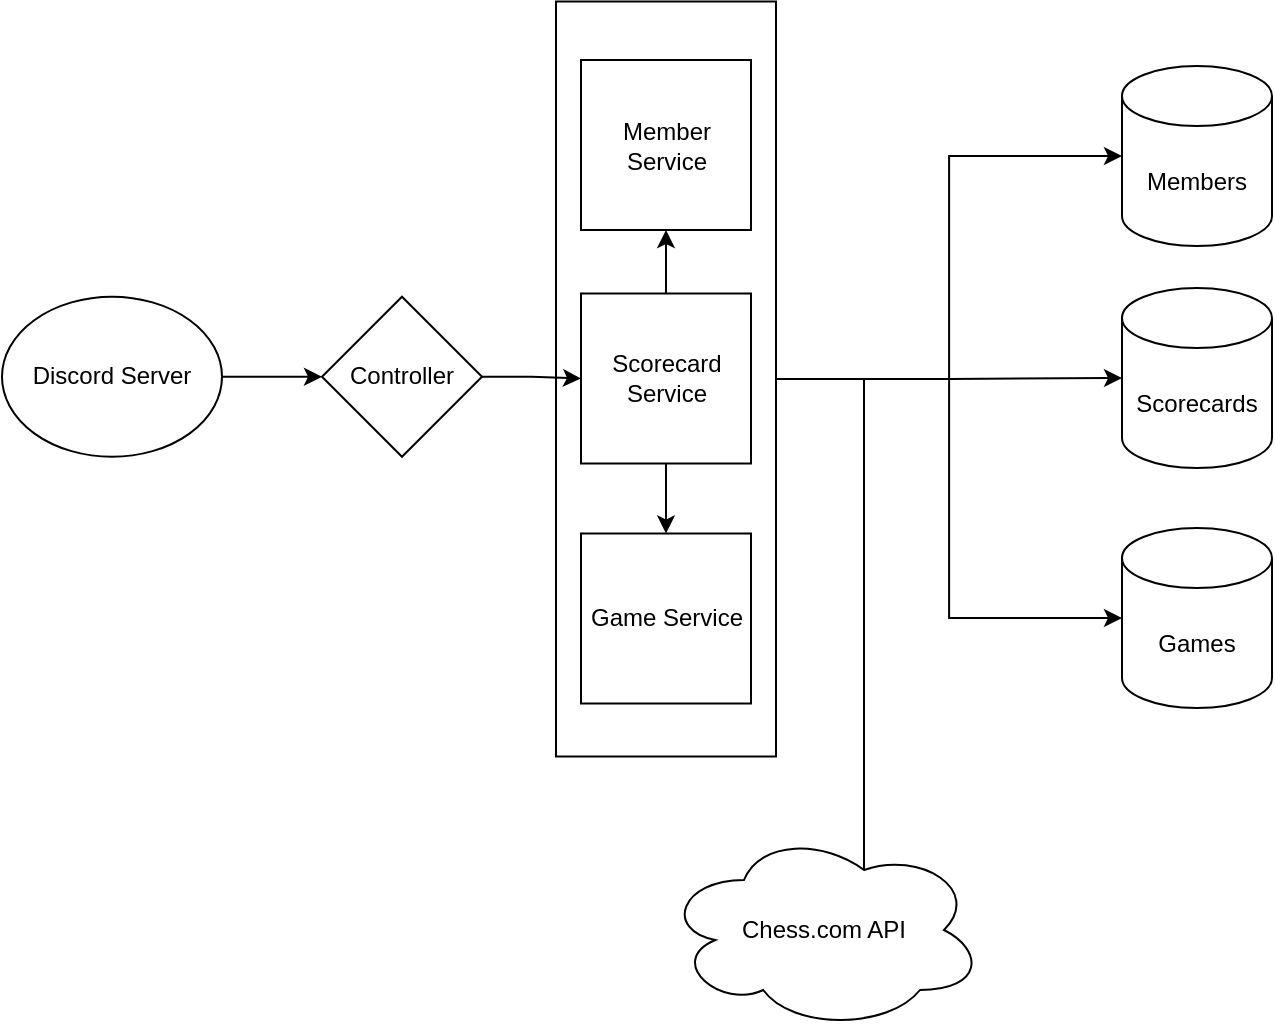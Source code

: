 <mxfile version="14.2.9" type="github"><diagram name="Page-1" id="c7558073-3199-34d8-9f00-42111426c3f3"><mxGraphModel dx="1426" dy="905" grid="1" gridSize="10" guides="1" tooltips="1" connect="1" arrows="1" fold="1" page="1" pageScale="1" pageWidth="826" pageHeight="1169" background="#ffffff" math="0" shadow="0"><root><mxCell id="0"/><mxCell id="1" parent="0"/><mxCell id="vf9vTdB66Ux0jYDctxN9-131" style="edgeStyle=orthogonalEdgeStyle;rounded=0;orthogonalLoop=1;jettySize=auto;html=1;exitX=0.5;exitY=1;exitDx=0;exitDy=0;entryX=0;entryY=0.5;entryDx=0;entryDy=0;entryPerimeter=0;" edge="1" parent="1" source="vf9vTdB66Ux0jYDctxN9-128" target="vf9vTdB66Ux0jYDctxN9-97"><mxGeometry relative="1" as="geometry"/></mxCell><mxCell id="vf9vTdB66Ux0jYDctxN9-132" style="edgeStyle=orthogonalEdgeStyle;rounded=0;orthogonalLoop=1;jettySize=auto;html=1;exitX=0.5;exitY=1;exitDx=0;exitDy=0;entryX=0;entryY=0.5;entryDx=0;entryDy=0;entryPerimeter=0;" edge="1" parent="1" source="vf9vTdB66Ux0jYDctxN9-128" target="vf9vTdB66Ux0jYDctxN9-98"><mxGeometry relative="1" as="geometry"/></mxCell><mxCell id="vf9vTdB66Ux0jYDctxN9-133" style="edgeStyle=orthogonalEdgeStyle;rounded=0;orthogonalLoop=1;jettySize=auto;html=1;exitX=0.5;exitY=1;exitDx=0;exitDy=0;entryX=0;entryY=0.5;entryDx=0;entryDy=0;entryPerimeter=0;" edge="1" parent="1" source="vf9vTdB66Ux0jYDctxN9-128" target="vf9vTdB66Ux0jYDctxN9-99"><mxGeometry relative="1" as="geometry"/></mxCell><mxCell id="vf9vTdB66Ux0jYDctxN9-134" style="edgeStyle=orthogonalEdgeStyle;rounded=0;orthogonalLoop=1;jettySize=auto;html=1;exitX=0.5;exitY=1;exitDx=0;exitDy=0;entryX=0.625;entryY=0.3;entryDx=0;entryDy=0;entryPerimeter=0;" edge="1" parent="1" source="vf9vTdB66Ux0jYDctxN9-128" target="vf9vTdB66Ux0jYDctxN9-108"><mxGeometry relative="1" as="geometry"/></mxCell><mxCell id="vf9vTdB66Ux0jYDctxN9-128" value="" style="rounded=0;whiteSpace=wrap;html=1;rotation=-90;" vertex="1" parent="1"><mxGeometry x="213.25" y="334.5" width="377.5" height="110" as="geometry"/></mxCell><mxCell id="vf9vTdB66Ux0jYDctxN9-97" value="Scorecards" style="shape=cylinder3;whiteSpace=wrap;html=1;boundedLbl=1;backgroundOutline=1;size=15;" vertex="1" parent="1"><mxGeometry x="630" y="344" width="75" height="90" as="geometry"/></mxCell><mxCell id="vf9vTdB66Ux0jYDctxN9-98" value="Members" style="shape=cylinder3;whiteSpace=wrap;html=1;boundedLbl=1;backgroundOutline=1;size=15;" vertex="1" parent="1"><mxGeometry x="630" y="233" width="75" height="90" as="geometry"/></mxCell><mxCell id="vf9vTdB66Ux0jYDctxN9-99" value="Games" style="shape=cylinder3;whiteSpace=wrap;html=1;boundedLbl=1;backgroundOutline=1;size=15;" vertex="1" parent="1"><mxGeometry x="630" y="464" width="75" height="90" as="geometry"/></mxCell><mxCell id="vf9vTdB66Ux0jYDctxN9-119" style="edgeStyle=orthogonalEdgeStyle;rounded=0;orthogonalLoop=1;jettySize=auto;html=1;exitX=0.5;exitY=0;exitDx=0;exitDy=0;entryX=0.5;entryY=1;entryDx=0;entryDy=0;" edge="1" parent="1" source="vf9vTdB66Ux0jYDctxN9-100" target="vf9vTdB66Ux0jYDctxN9-105"><mxGeometry relative="1" as="geometry"/></mxCell><mxCell id="vf9vTdB66Ux0jYDctxN9-126" style="edgeStyle=orthogonalEdgeStyle;rounded=0;orthogonalLoop=1;jettySize=auto;html=1;exitX=0.5;exitY=1;exitDx=0;exitDy=0;entryX=0.5;entryY=0;entryDx=0;entryDy=0;" edge="1" parent="1" source="vf9vTdB66Ux0jYDctxN9-100" target="vf9vTdB66Ux0jYDctxN9-107"><mxGeometry relative="1" as="geometry"/></mxCell><mxCell id="vf9vTdB66Ux0jYDctxN9-100" value="Scorecard Service" style="whiteSpace=wrap;html=1;aspect=fixed;" vertex="1" parent="1"><mxGeometry x="359.5" y="346.75" width="85" height="85" as="geometry"/></mxCell><mxCell id="vf9vTdB66Ux0jYDctxN9-105" value="Member&lt;br&gt;Service" style="whiteSpace=wrap;html=1;aspect=fixed;" vertex="1" parent="1"><mxGeometry x="359.5" y="230" width="85" height="85" as="geometry"/></mxCell><mxCell id="vf9vTdB66Ux0jYDctxN9-107" value="Game Service" style="whiteSpace=wrap;html=1;aspect=fixed;" vertex="1" parent="1"><mxGeometry x="359.5" y="466.75" width="85" height="85" as="geometry"/></mxCell><mxCell id="vf9vTdB66Ux0jYDctxN9-108" value="Chess.com API" style="ellipse;shape=cloud;whiteSpace=wrap;html=1;" vertex="1" parent="1"><mxGeometry x="401" y="615" width="160" height="100" as="geometry"/></mxCell><mxCell id="vf9vTdB66Ux0jYDctxN9-118" style="edgeStyle=orthogonalEdgeStyle;rounded=0;orthogonalLoop=1;jettySize=auto;html=1;exitX=1;exitY=0.5;exitDx=0;exitDy=0;entryX=0;entryY=0.5;entryDx=0;entryDy=0;" edge="1" parent="1" source="vf9vTdB66Ux0jYDctxN9-110" target="vf9vTdB66Ux0jYDctxN9-113"><mxGeometry relative="1" as="geometry"/></mxCell><mxCell id="vf9vTdB66Ux0jYDctxN9-110" value="Discord Server" style="ellipse;whiteSpace=wrap;html=1;" vertex="1" parent="1"><mxGeometry x="70" y="348.38" width="110" height="80" as="geometry"/></mxCell><mxCell id="vf9vTdB66Ux0jYDctxN9-116" style="edgeStyle=orthogonalEdgeStyle;rounded=0;orthogonalLoop=1;jettySize=auto;html=1;exitX=1;exitY=0.5;exitDx=0;exitDy=0;entryX=0;entryY=0.5;entryDx=0;entryDy=0;" edge="1" parent="1" source="vf9vTdB66Ux0jYDctxN9-113" target="vf9vTdB66Ux0jYDctxN9-100"><mxGeometry relative="1" as="geometry"><mxPoint x="350" y="387" as="targetPoint"/></mxGeometry></mxCell><mxCell id="vf9vTdB66Ux0jYDctxN9-113" value="Controller" style="rhombus;whiteSpace=wrap;html=1;" vertex="1" parent="1"><mxGeometry x="230" y="348.38" width="80" height="80" as="geometry"/></mxCell></root></mxGraphModel></diagram></mxfile>